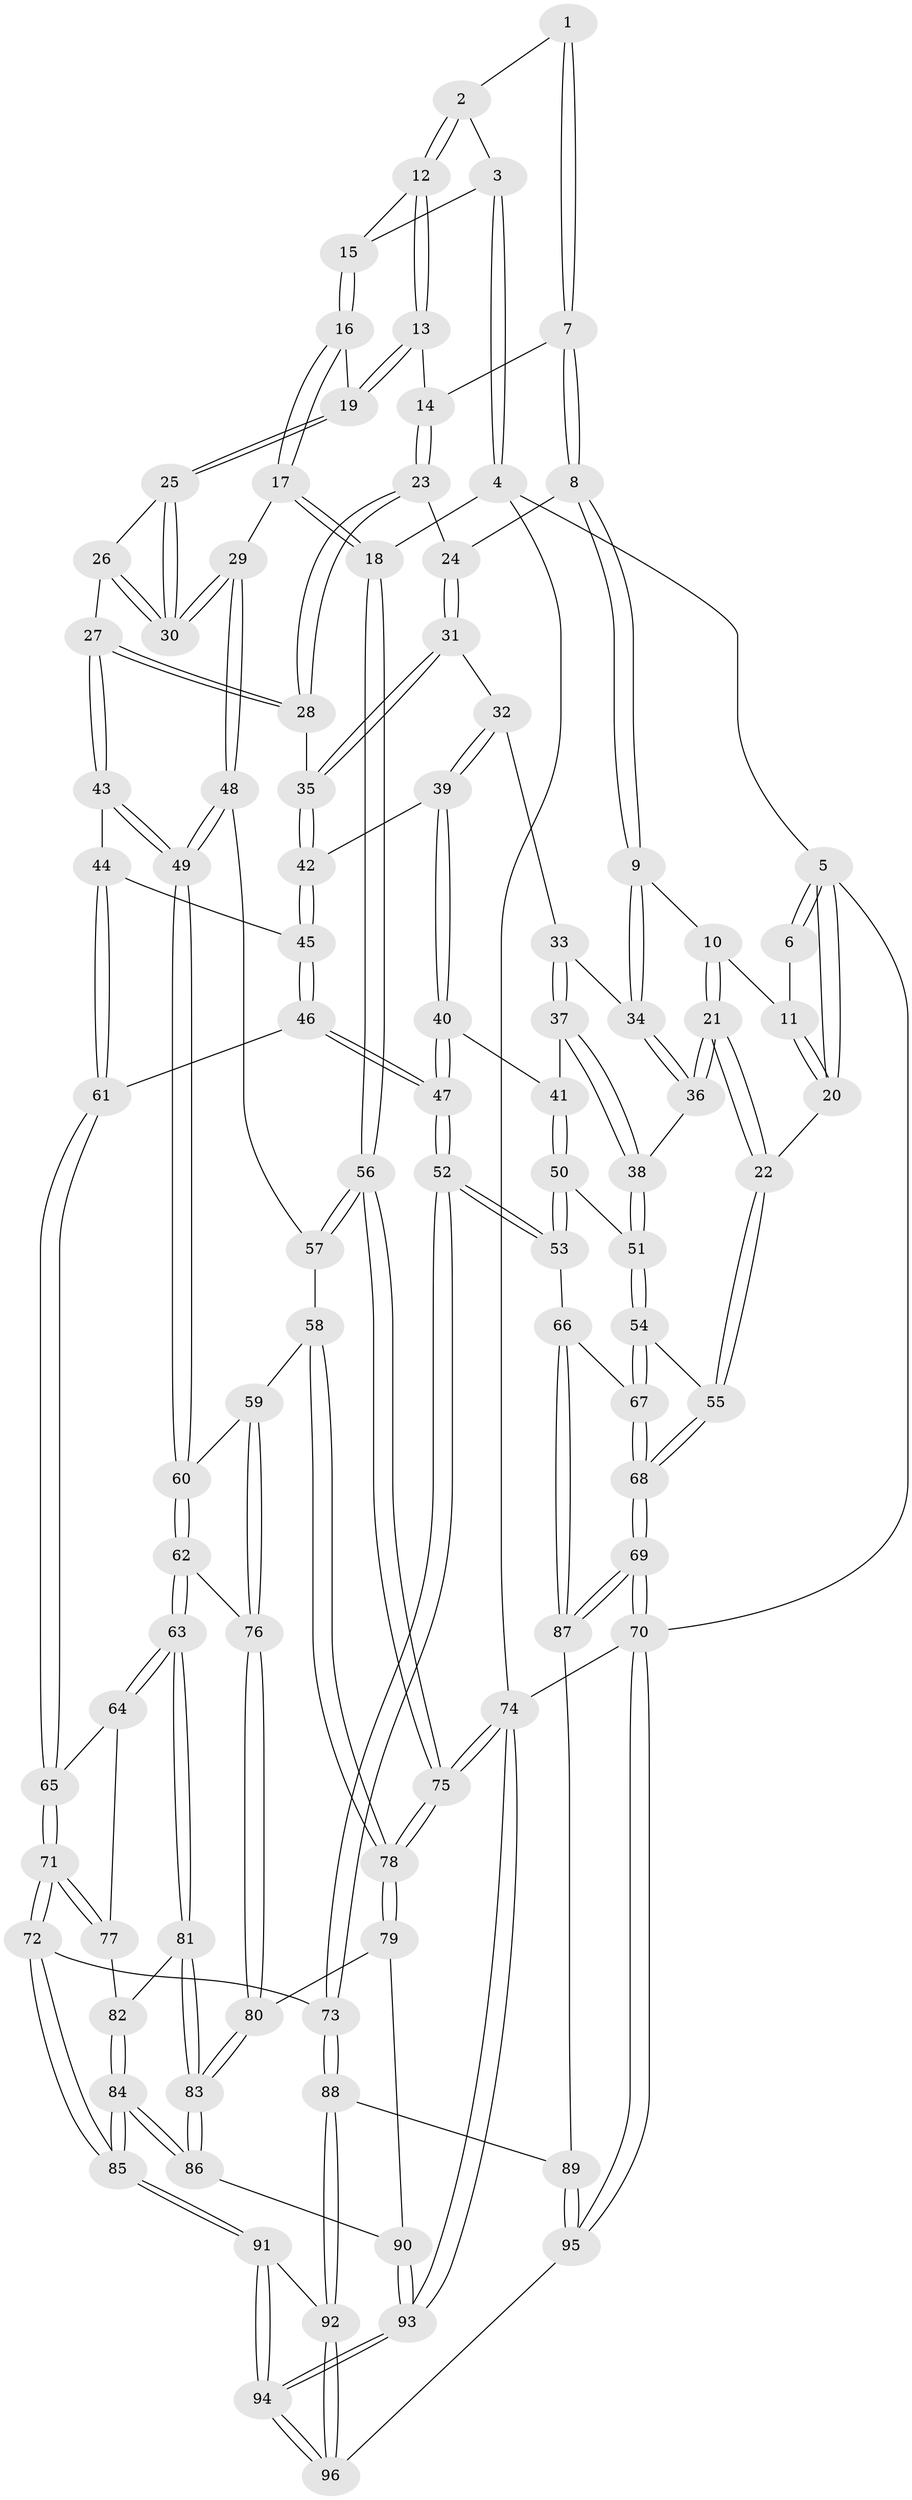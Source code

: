 // Generated by graph-tools (version 1.1) at 2025/17/03/09/25 04:17:12]
// undirected, 96 vertices, 237 edges
graph export_dot {
graph [start="1"]
  node [color=gray90,style=filled];
  1 [pos="+0.4827126518531448+0"];
  2 [pos="+0.7646538288235085+0"];
  3 [pos="+0.8395227973664793+0"];
  4 [pos="+1+0"];
  5 [pos="+0+0"];
  6 [pos="+0.14295389535892097+0"];
  7 [pos="+0.46994494249790186+0.005950467523796318"];
  8 [pos="+0.43936615395844214+0.10248822062997588"];
  9 [pos="+0.23383259234379564+0.13130743943535625"];
  10 [pos="+0.18253769341867662+0.031606355761718184"];
  11 [pos="+0.1667919006509596+0"];
  12 [pos="+0.7437319594127879+0"];
  13 [pos="+0.7306146968418186+0.07386201203033767"];
  14 [pos="+0.6408980285910537+0.11618706755365402"];
  15 [pos="+0.8784216184182045+0.08994147076119716"];
  16 [pos="+0.8959175722584071+0.14476783608254934"];
  17 [pos="+1+0.26068006548845923"];
  18 [pos="+1+0.23581830970272308"];
  19 [pos="+0.7397883280196182+0.09053801582863033"];
  20 [pos="+0+0.2995068927013101"];
  21 [pos="+0+0.33097898336124915"];
  22 [pos="+0+0.3317761316774498"];
  23 [pos="+0.6079306589579291+0.1556566744977538"];
  24 [pos="+0.4487935510311354+0.12343529307798834"];
  25 [pos="+0.7451870311408126+0.14763093899227211"];
  26 [pos="+0.7154378398438032+0.30146940131798694"];
  27 [pos="+0.6683417215736128+0.334449845897014"];
  28 [pos="+0.6003459488193891+0.30484988885071307"];
  29 [pos="+1+0.30746111335851295"];
  30 [pos="+0.9761812488690494+0.3026039943920889"];
  31 [pos="+0.4514901605291263+0.16390395814026262"];
  32 [pos="+0.2948559655828487+0.259561256082315"];
  33 [pos="+0.29072582234921346+0.2568129283138308"];
  34 [pos="+0.23174372393388917+0.14539069534029853"];
  35 [pos="+0.49196134499715094+0.31094727124400073"];
  36 [pos="+0.01125424891101063+0.3407107175090129"];
  37 [pos="+0.15364896170778866+0.3857334004013388"];
  38 [pos="+0.08111663716891505+0.3789781147229604"];
  39 [pos="+0.3716846085229717+0.33994169637768895"];
  40 [pos="+0.2994664323777005+0.43568346687742976"];
  41 [pos="+0.24654268980405125+0.4333546757998383"];
  42 [pos="+0.4694529603679403+0.3313859644845563"];
  43 [pos="+0.6925820775239017+0.46787960376177906"];
  44 [pos="+0.635913486373634+0.5063251631884372"];
  45 [pos="+0.47679186747239893+0.40663885409819794"];
  46 [pos="+0.45241922741452917+0.5340602491650703"];
  47 [pos="+0.3761015742888233+0.576769483642547"];
  48 [pos="+0.8979196204161798+0.4587521359014746"];
  49 [pos="+0.7524932743651587+0.5019038778520796"];
  50 [pos="+0.20146979324483186+0.5583933864569068"];
  51 [pos="+0.12836154341949238+0.5350111206305379"];
  52 [pos="+0.32898314028162323+0.6907917073063908"];
  53 [pos="+0.2907931306916136+0.6871497785497198"];
  54 [pos="+0.07747225057927015+0.6083408075852672"];
  55 [pos="+0+0.47113260984900074"];
  56 [pos="+1+1"];
  57 [pos="+0.9015912249108703+0.470902960816497"];
  58 [pos="+0.8839373743429918+0.6680106521738093"];
  59 [pos="+0.8000983894729247+0.6142485906780318"];
  60 [pos="+0.7641074614757455+0.5655782600966639"];
  61 [pos="+0.5829234728527736+0.5642365418619844"];
  62 [pos="+0.6529834147991809+0.6999794052960787"];
  63 [pos="+0.6528596441466383+0.6999920502782452"];
  64 [pos="+0.5962224282495812+0.6329567602005309"];
  65 [pos="+0.5904322953565057+0.6259160666857537"];
  66 [pos="+0.1663105240723193+0.7243023344067752"];
  67 [pos="+0.10620080584463808+0.6931563518478668"];
  68 [pos="+0+0.8154872222385412"];
  69 [pos="+0+0.8189567473126749"];
  70 [pos="+0+1"];
  71 [pos="+0.43742225504252635+0.7232364241933587"];
  72 [pos="+0.3822562776508212+0.7340264061783492"];
  73 [pos="+0.35848362332981465+0.7287197913741826"];
  74 [pos="+1+1"];
  75 [pos="+1+1"];
  76 [pos="+0.7280879487442584+0.7253058057004984"];
  77 [pos="+0.5313773477189709+0.7467495633846449"];
  78 [pos="+1+0.8355723597081588"];
  79 [pos="+0.7911203907924763+0.7690297223699233"];
  80 [pos="+0.7674101803076493+0.7581359213511502"];
  81 [pos="+0.6379434084796548+0.727136128999174"];
  82 [pos="+0.5691155287853564+0.7572769554345391"];
  83 [pos="+0.6522991116908241+0.8510516293970228"];
  84 [pos="+0.5472193553805369+0.8853793406418413"];
  85 [pos="+0.5417511101463257+0.8894771280416246"];
  86 [pos="+0.652183843634091+0.851836676685494"];
  87 [pos="+0.1189795966647412+0.8750890754399349"];
  88 [pos="+0.35246662786145655+0.7600895745673024"];
  89 [pos="+0.16934603869203804+0.9674995439598989"];
  90 [pos="+0.6815320051545889+0.8760132272845895"];
  91 [pos="+0.5387140258118661+0.9022637801921771"];
  92 [pos="+0.38476071317415483+1"];
  93 [pos="+1+1"];
  94 [pos="+0.958825708094914+1"];
  95 [pos="+0.21942462583797032+1"];
  96 [pos="+0.3435880175695533+1"];
  1 -- 2;
  1 -- 7;
  1 -- 7;
  2 -- 3;
  2 -- 12;
  2 -- 12;
  3 -- 4;
  3 -- 4;
  3 -- 15;
  4 -- 5;
  4 -- 18;
  4 -- 74;
  5 -- 6;
  5 -- 6;
  5 -- 20;
  5 -- 20;
  5 -- 70;
  6 -- 11;
  7 -- 8;
  7 -- 8;
  7 -- 14;
  8 -- 9;
  8 -- 9;
  8 -- 24;
  9 -- 10;
  9 -- 34;
  9 -- 34;
  10 -- 11;
  10 -- 21;
  10 -- 21;
  11 -- 20;
  11 -- 20;
  12 -- 13;
  12 -- 13;
  12 -- 15;
  13 -- 14;
  13 -- 19;
  13 -- 19;
  14 -- 23;
  14 -- 23;
  15 -- 16;
  15 -- 16;
  16 -- 17;
  16 -- 17;
  16 -- 19;
  17 -- 18;
  17 -- 18;
  17 -- 29;
  18 -- 56;
  18 -- 56;
  19 -- 25;
  19 -- 25;
  20 -- 22;
  21 -- 22;
  21 -- 22;
  21 -- 36;
  21 -- 36;
  22 -- 55;
  22 -- 55;
  23 -- 24;
  23 -- 28;
  23 -- 28;
  24 -- 31;
  24 -- 31;
  25 -- 26;
  25 -- 30;
  25 -- 30;
  26 -- 27;
  26 -- 30;
  26 -- 30;
  27 -- 28;
  27 -- 28;
  27 -- 43;
  27 -- 43;
  28 -- 35;
  29 -- 30;
  29 -- 30;
  29 -- 48;
  29 -- 48;
  31 -- 32;
  31 -- 35;
  31 -- 35;
  32 -- 33;
  32 -- 39;
  32 -- 39;
  33 -- 34;
  33 -- 37;
  33 -- 37;
  34 -- 36;
  34 -- 36;
  35 -- 42;
  35 -- 42;
  36 -- 38;
  37 -- 38;
  37 -- 38;
  37 -- 41;
  38 -- 51;
  38 -- 51;
  39 -- 40;
  39 -- 40;
  39 -- 42;
  40 -- 41;
  40 -- 47;
  40 -- 47;
  41 -- 50;
  41 -- 50;
  42 -- 45;
  42 -- 45;
  43 -- 44;
  43 -- 49;
  43 -- 49;
  44 -- 45;
  44 -- 61;
  44 -- 61;
  45 -- 46;
  45 -- 46;
  46 -- 47;
  46 -- 47;
  46 -- 61;
  47 -- 52;
  47 -- 52;
  48 -- 49;
  48 -- 49;
  48 -- 57;
  49 -- 60;
  49 -- 60;
  50 -- 51;
  50 -- 53;
  50 -- 53;
  51 -- 54;
  51 -- 54;
  52 -- 53;
  52 -- 53;
  52 -- 73;
  52 -- 73;
  53 -- 66;
  54 -- 55;
  54 -- 67;
  54 -- 67;
  55 -- 68;
  55 -- 68;
  56 -- 57;
  56 -- 57;
  56 -- 75;
  56 -- 75;
  57 -- 58;
  58 -- 59;
  58 -- 78;
  58 -- 78;
  59 -- 60;
  59 -- 76;
  59 -- 76;
  60 -- 62;
  60 -- 62;
  61 -- 65;
  61 -- 65;
  62 -- 63;
  62 -- 63;
  62 -- 76;
  63 -- 64;
  63 -- 64;
  63 -- 81;
  63 -- 81;
  64 -- 65;
  64 -- 77;
  65 -- 71;
  65 -- 71;
  66 -- 67;
  66 -- 87;
  66 -- 87;
  67 -- 68;
  67 -- 68;
  68 -- 69;
  68 -- 69;
  69 -- 70;
  69 -- 70;
  69 -- 87;
  69 -- 87;
  70 -- 95;
  70 -- 95;
  70 -- 74;
  71 -- 72;
  71 -- 72;
  71 -- 77;
  71 -- 77;
  72 -- 73;
  72 -- 85;
  72 -- 85;
  73 -- 88;
  73 -- 88;
  74 -- 75;
  74 -- 75;
  74 -- 93;
  74 -- 93;
  75 -- 78;
  75 -- 78;
  76 -- 80;
  76 -- 80;
  77 -- 82;
  78 -- 79;
  78 -- 79;
  79 -- 80;
  79 -- 90;
  80 -- 83;
  80 -- 83;
  81 -- 82;
  81 -- 83;
  81 -- 83;
  82 -- 84;
  82 -- 84;
  83 -- 86;
  83 -- 86;
  84 -- 85;
  84 -- 85;
  84 -- 86;
  84 -- 86;
  85 -- 91;
  85 -- 91;
  86 -- 90;
  87 -- 89;
  88 -- 89;
  88 -- 92;
  88 -- 92;
  89 -- 95;
  89 -- 95;
  90 -- 93;
  90 -- 93;
  91 -- 92;
  91 -- 94;
  91 -- 94;
  92 -- 96;
  92 -- 96;
  93 -- 94;
  93 -- 94;
  94 -- 96;
  94 -- 96;
  95 -- 96;
}
